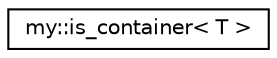 digraph "Иерархия классов. Графический вид."
{
  edge [fontname="Helvetica",fontsize="10",labelfontname="Helvetica",labelfontsize="10"];
  node [fontname="Helvetica",fontsize="10",shape=record];
  rankdir="LR";
  Node1 [label="my::is_container\< T \>",height=0.2,width=0.4,color="black", fillcolor="white", style="filled",URL="$structmy_1_1is__container.html",tooltip="Шаблон, проверяющий является ли тип контейнером "];
}
